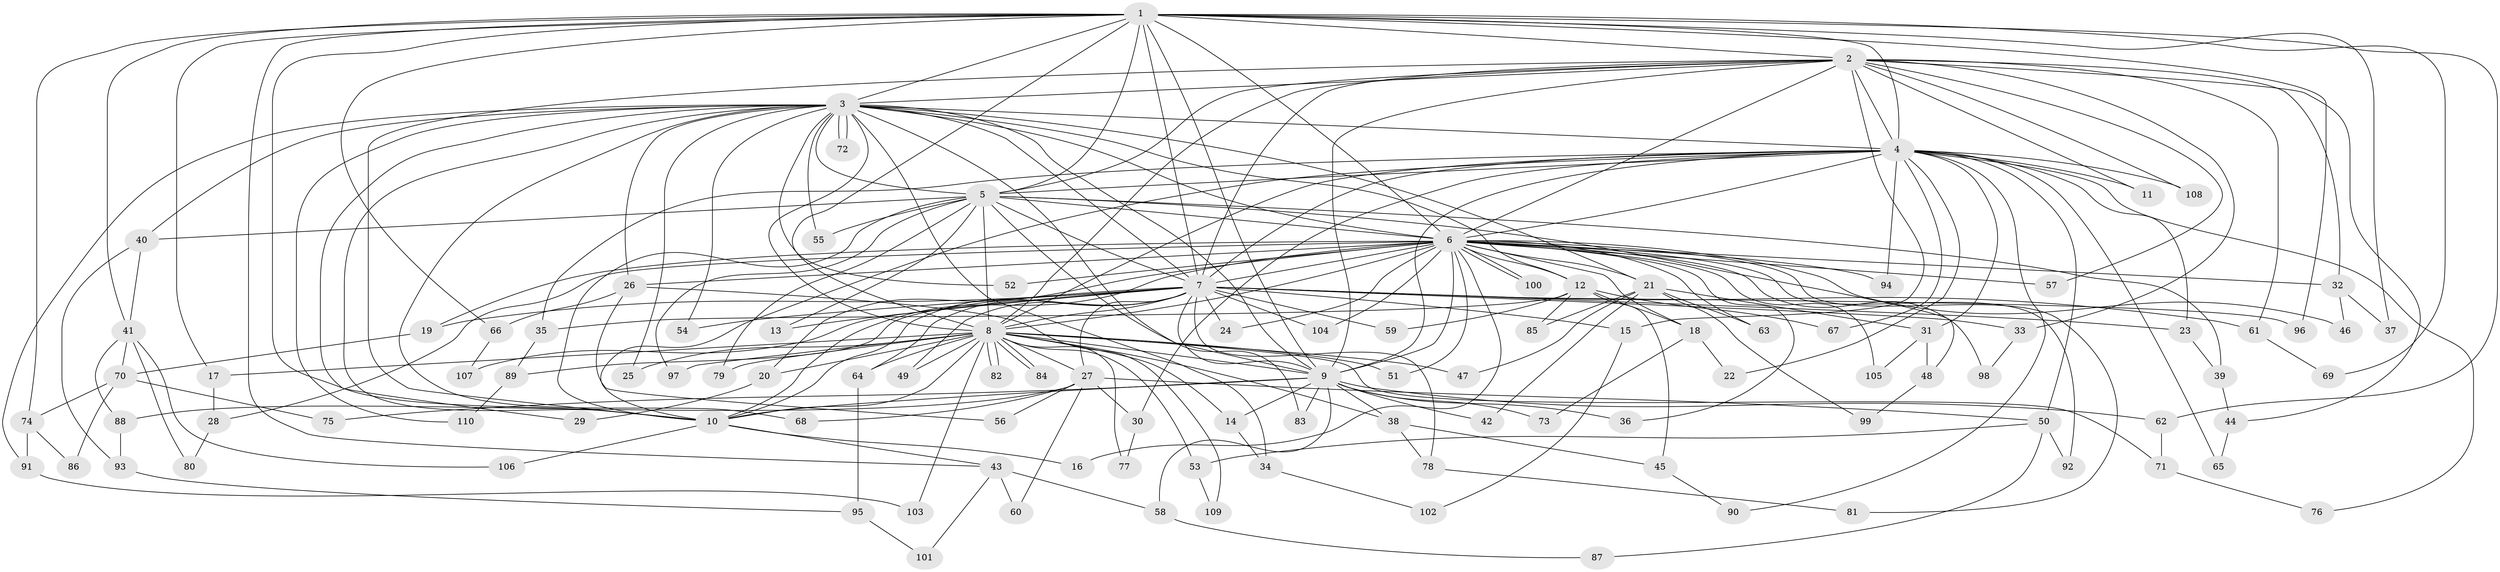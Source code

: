 // Generated by graph-tools (version 1.1) at 2025/34/03/09/25 02:34:49]
// undirected, 110 vertices, 245 edges
graph export_dot {
graph [start="1"]
  node [color=gray90,style=filled];
  1;
  2;
  3;
  4;
  5;
  6;
  7;
  8;
  9;
  10;
  11;
  12;
  13;
  14;
  15;
  16;
  17;
  18;
  19;
  20;
  21;
  22;
  23;
  24;
  25;
  26;
  27;
  28;
  29;
  30;
  31;
  32;
  33;
  34;
  35;
  36;
  37;
  38;
  39;
  40;
  41;
  42;
  43;
  44;
  45;
  46;
  47;
  48;
  49;
  50;
  51;
  52;
  53;
  54;
  55;
  56;
  57;
  58;
  59;
  60;
  61;
  62;
  63;
  64;
  65;
  66;
  67;
  68;
  69;
  70;
  71;
  72;
  73;
  74;
  75;
  76;
  77;
  78;
  79;
  80;
  81;
  82;
  83;
  84;
  85;
  86;
  87;
  88;
  89;
  90;
  91;
  92;
  93;
  94;
  95;
  96;
  97;
  98;
  99;
  100;
  101;
  102;
  103;
  104;
  105;
  106;
  107;
  108;
  109;
  110;
  1 -- 2;
  1 -- 3;
  1 -- 4;
  1 -- 5;
  1 -- 6;
  1 -- 7;
  1 -- 8;
  1 -- 9;
  1 -- 10;
  1 -- 17;
  1 -- 37;
  1 -- 41;
  1 -- 43;
  1 -- 62;
  1 -- 66;
  1 -- 69;
  1 -- 74;
  1 -- 96;
  2 -- 3;
  2 -- 4;
  2 -- 5;
  2 -- 6;
  2 -- 7;
  2 -- 8;
  2 -- 9;
  2 -- 10;
  2 -- 11;
  2 -- 15;
  2 -- 32;
  2 -- 33;
  2 -- 44;
  2 -- 57;
  2 -- 61;
  2 -- 108;
  3 -- 4;
  3 -- 5;
  3 -- 6;
  3 -- 7;
  3 -- 8;
  3 -- 9;
  3 -- 10;
  3 -- 12;
  3 -- 21;
  3 -- 25;
  3 -- 26;
  3 -- 29;
  3 -- 34;
  3 -- 40;
  3 -- 52;
  3 -- 54;
  3 -- 55;
  3 -- 68;
  3 -- 72;
  3 -- 72;
  3 -- 83;
  3 -- 91;
  3 -- 110;
  4 -- 5;
  4 -- 6;
  4 -- 7;
  4 -- 8;
  4 -- 9;
  4 -- 10;
  4 -- 11;
  4 -- 22;
  4 -- 23;
  4 -- 30;
  4 -- 31;
  4 -- 35;
  4 -- 50;
  4 -- 65;
  4 -- 67;
  4 -- 76;
  4 -- 90;
  4 -- 94;
  4 -- 108;
  5 -- 6;
  5 -- 7;
  5 -- 8;
  5 -- 9;
  5 -- 10;
  5 -- 13;
  5 -- 39;
  5 -- 40;
  5 -- 48;
  5 -- 55;
  5 -- 79;
  5 -- 97;
  6 -- 7;
  6 -- 8;
  6 -- 9;
  6 -- 10;
  6 -- 12;
  6 -- 16;
  6 -- 18;
  6 -- 19;
  6 -- 20;
  6 -- 21;
  6 -- 24;
  6 -- 26;
  6 -- 28;
  6 -- 32;
  6 -- 36;
  6 -- 46;
  6 -- 51;
  6 -- 52;
  6 -- 57;
  6 -- 63;
  6 -- 81;
  6 -- 92;
  6 -- 94;
  6 -- 98;
  6 -- 100;
  6 -- 100;
  6 -- 104;
  6 -- 105;
  7 -- 8;
  7 -- 9;
  7 -- 10;
  7 -- 13;
  7 -- 15;
  7 -- 19;
  7 -- 23;
  7 -- 24;
  7 -- 27;
  7 -- 33;
  7 -- 49;
  7 -- 54;
  7 -- 59;
  7 -- 61;
  7 -- 64;
  7 -- 78;
  7 -- 89;
  7 -- 96;
  7 -- 104;
  7 -- 107;
  8 -- 9;
  8 -- 10;
  8 -- 14;
  8 -- 17;
  8 -- 20;
  8 -- 25;
  8 -- 27;
  8 -- 38;
  8 -- 47;
  8 -- 49;
  8 -- 51;
  8 -- 53;
  8 -- 64;
  8 -- 71;
  8 -- 77;
  8 -- 79;
  8 -- 82;
  8 -- 82;
  8 -- 84;
  8 -- 84;
  8 -- 97;
  8 -- 103;
  9 -- 10;
  9 -- 14;
  9 -- 36;
  9 -- 38;
  9 -- 42;
  9 -- 58;
  9 -- 62;
  9 -- 73;
  9 -- 75;
  9 -- 83;
  10 -- 16;
  10 -- 43;
  10 -- 106;
  12 -- 18;
  12 -- 35;
  12 -- 45;
  12 -- 59;
  12 -- 67;
  12 -- 85;
  14 -- 34;
  15 -- 102;
  17 -- 28;
  18 -- 22;
  18 -- 73;
  19 -- 70;
  20 -- 29;
  21 -- 31;
  21 -- 42;
  21 -- 47;
  21 -- 63;
  21 -- 85;
  21 -- 99;
  23 -- 39;
  26 -- 56;
  26 -- 66;
  26 -- 109;
  27 -- 30;
  27 -- 50;
  27 -- 56;
  27 -- 60;
  27 -- 68;
  27 -- 88;
  28 -- 80;
  30 -- 77;
  31 -- 48;
  31 -- 105;
  32 -- 37;
  32 -- 46;
  33 -- 98;
  34 -- 102;
  35 -- 89;
  38 -- 45;
  38 -- 78;
  39 -- 44;
  40 -- 41;
  40 -- 93;
  41 -- 70;
  41 -- 80;
  41 -- 88;
  41 -- 106;
  43 -- 58;
  43 -- 60;
  43 -- 101;
  44 -- 65;
  45 -- 90;
  48 -- 99;
  50 -- 53;
  50 -- 87;
  50 -- 92;
  53 -- 109;
  58 -- 87;
  61 -- 69;
  62 -- 71;
  64 -- 95;
  66 -- 107;
  70 -- 74;
  70 -- 75;
  70 -- 86;
  71 -- 76;
  74 -- 86;
  74 -- 91;
  78 -- 81;
  88 -- 93;
  89 -- 110;
  91 -- 103;
  93 -- 95;
  95 -- 101;
}
